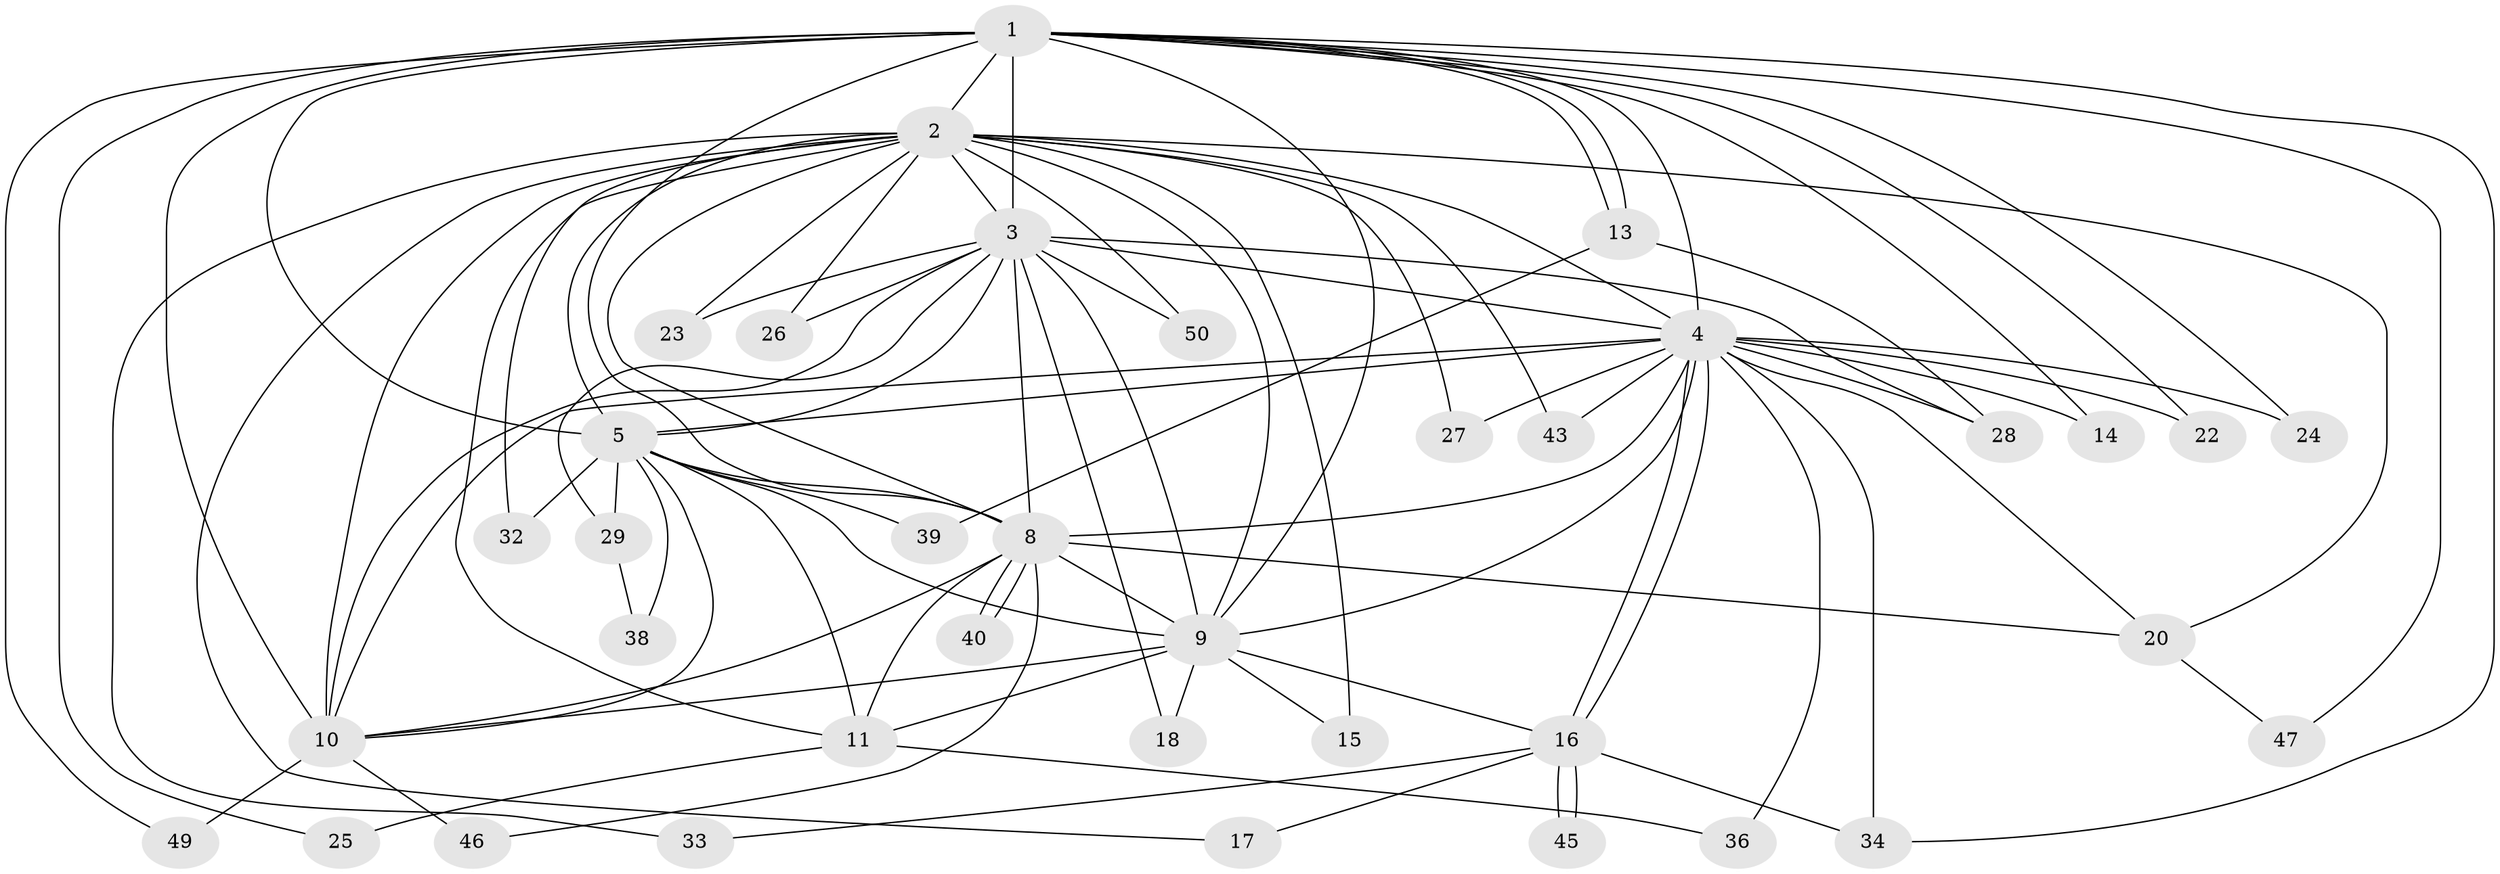// original degree distribution, {12: 0.02, 22: 0.02, 14: 0.04, 20: 0.02, 13: 0.04, 17: 0.02, 11: 0.02, 15: 0.02, 4: 0.08, 3: 0.1, 2: 0.6, 8: 0.02}
// Generated by graph-tools (version 1.1) at 2025/10/02/27/25 16:10:59]
// undirected, 37 vertices, 92 edges
graph export_dot {
graph [start="1"]
  node [color=gray90,style=filled];
  1 [super="+6"];
  2 [super="+41"];
  3 [super="+7"];
  4 [super="+12"];
  5 [super="+31"];
  8 [super="+35"];
  9 [super="+48"];
  10 [super="+42"];
  11 [super="+21"];
  13 [super="+30"];
  14;
  15;
  16 [super="+19"];
  17;
  18;
  20 [super="+44"];
  22;
  23;
  24;
  25;
  26;
  27;
  28;
  29;
  32;
  33;
  34 [super="+37"];
  36;
  38;
  39;
  40;
  43;
  45;
  46;
  47;
  49;
  50;
  1 -- 2 [weight=2];
  1 -- 3 [weight=4];
  1 -- 4 [weight=2];
  1 -- 5 [weight=2];
  1 -- 8 [weight=3];
  1 -- 9 [weight=3];
  1 -- 10 [weight=2];
  1 -- 13;
  1 -- 13;
  1 -- 24;
  1 -- 14;
  1 -- 22;
  1 -- 25;
  1 -- 34;
  1 -- 47;
  1 -- 49;
  2 -- 3 [weight=2];
  2 -- 4 [weight=2];
  2 -- 5;
  2 -- 8;
  2 -- 9;
  2 -- 10 [weight=2];
  2 -- 15;
  2 -- 17;
  2 -- 20;
  2 -- 23;
  2 -- 26;
  2 -- 27;
  2 -- 32;
  2 -- 33;
  2 -- 43;
  2 -- 50;
  2 -- 11;
  3 -- 4 [weight=2];
  3 -- 5 [weight=2];
  3 -- 8 [weight=2];
  3 -- 9 [weight=2];
  3 -- 10 [weight=3];
  3 -- 18;
  3 -- 26;
  3 -- 29;
  3 -- 50;
  3 -- 23;
  3 -- 28;
  4 -- 5;
  4 -- 8;
  4 -- 9;
  4 -- 10;
  4 -- 14;
  4 -- 16;
  4 -- 16;
  4 -- 22;
  4 -- 24;
  4 -- 27;
  4 -- 28;
  4 -- 34;
  4 -- 36;
  4 -- 43;
  4 -- 20;
  5 -- 8;
  5 -- 9;
  5 -- 10;
  5 -- 29;
  5 -- 32;
  5 -- 38;
  5 -- 39;
  5 -- 11;
  8 -- 9;
  8 -- 10;
  8 -- 11;
  8 -- 40;
  8 -- 40;
  8 -- 46;
  8 -- 20;
  9 -- 10;
  9 -- 11;
  9 -- 15;
  9 -- 18;
  9 -- 16;
  10 -- 46;
  10 -- 49;
  11 -- 25;
  11 -- 36;
  13 -- 39;
  13 -- 28;
  16 -- 17;
  16 -- 33;
  16 -- 45;
  16 -- 45;
  16 -- 34;
  20 -- 47;
  29 -- 38;
}
